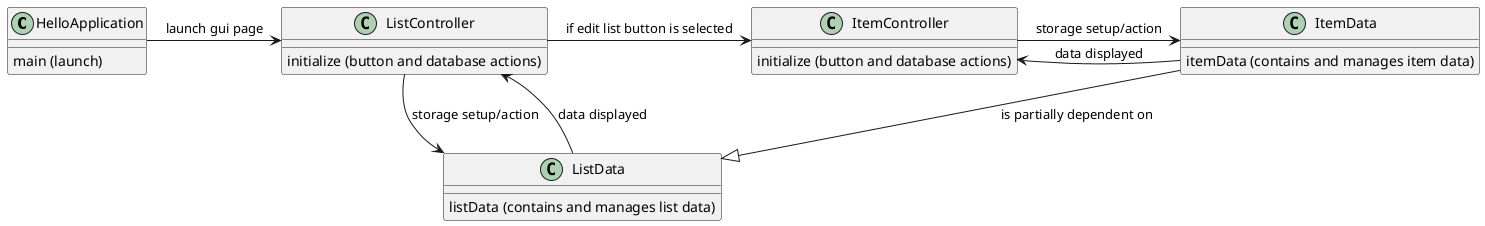 @startuml
'https://plantuml.com/sequence-diagram

class HelloApplication
class ListData
class ItemData
class ItemController
class ListController

HelloApplication : main (launch)
ListController : initialize (button and database actions)
ItemController : initialize (button and database actions)
ListData : listData (contains and manages list data)
ItemData : itemData (contains and manages item data)

HelloApplication -> ListController: launch gui page
ListController -> ItemController: if edit list button is selected
ListController -> ListData: storage setup/action
ListData -> ListController: data displayed
ItemController -> ItemData: storage setup/action
ItemData -> ItemController: data displayed


ItemData --|> ListData : is partially dependent on

@enduml